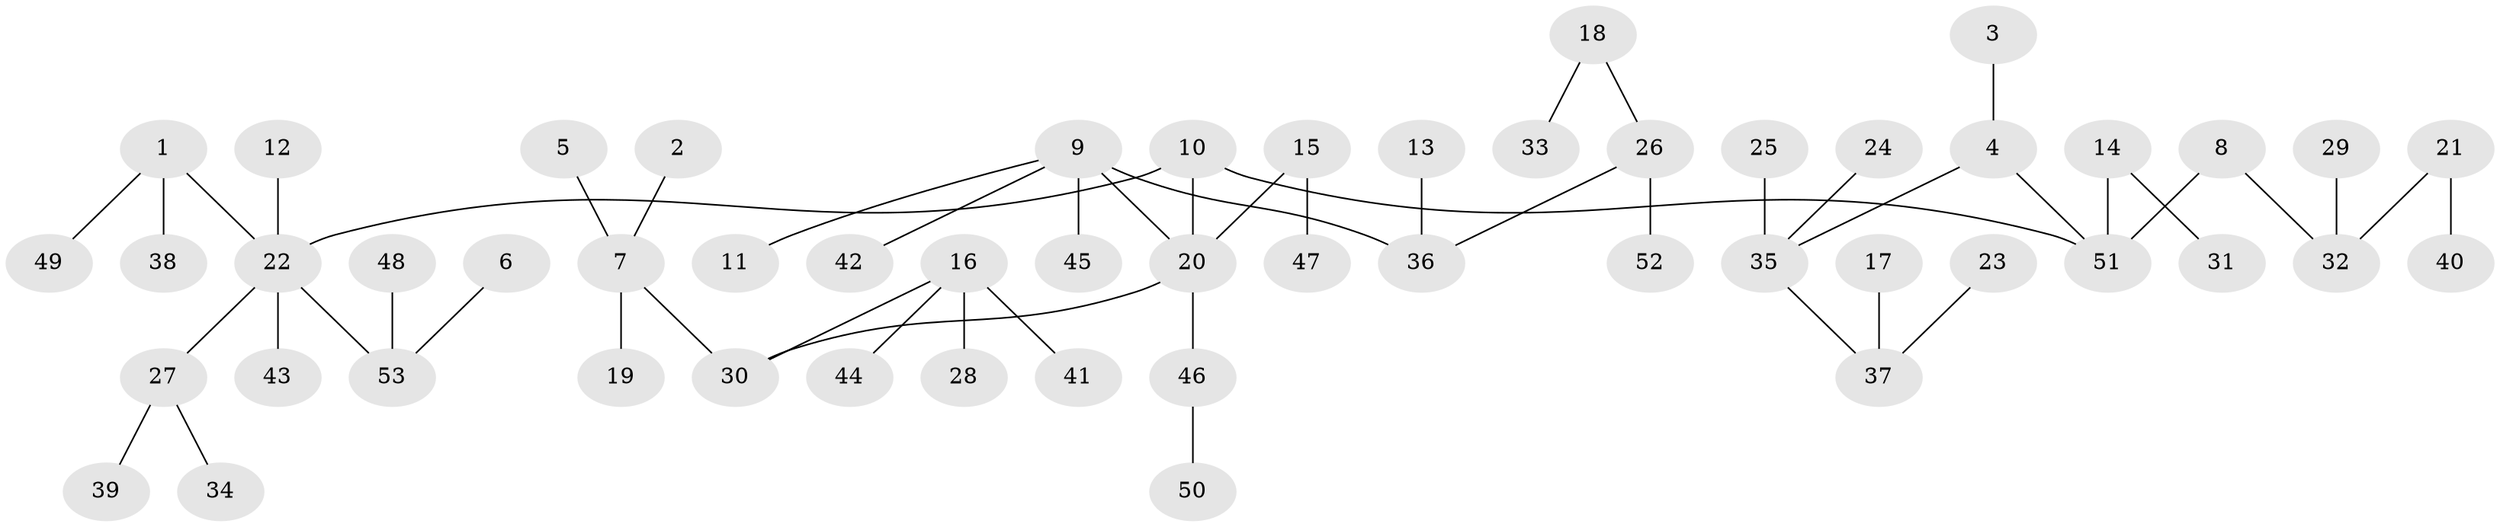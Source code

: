 // original degree distribution, {7: 0.007575757575757576, 6: 0.022727272727272728, 4: 0.05303030303030303, 2: 0.24242424242424243, 5: 0.05303030303030303, 3: 0.10606060606060606, 1: 0.5151515151515151}
// Generated by graph-tools (version 1.1) at 2025/37/03/04/25 23:37:19]
// undirected, 53 vertices, 52 edges
graph export_dot {
  node [color=gray90,style=filled];
  1;
  2;
  3;
  4;
  5;
  6;
  7;
  8;
  9;
  10;
  11;
  12;
  13;
  14;
  15;
  16;
  17;
  18;
  19;
  20;
  21;
  22;
  23;
  24;
  25;
  26;
  27;
  28;
  29;
  30;
  31;
  32;
  33;
  34;
  35;
  36;
  37;
  38;
  39;
  40;
  41;
  42;
  43;
  44;
  45;
  46;
  47;
  48;
  49;
  50;
  51;
  52;
  53;
  1 -- 22 [weight=1.0];
  1 -- 38 [weight=1.0];
  1 -- 49 [weight=1.0];
  2 -- 7 [weight=1.0];
  3 -- 4 [weight=1.0];
  4 -- 35 [weight=1.0];
  4 -- 51 [weight=1.0];
  5 -- 7 [weight=1.0];
  6 -- 53 [weight=1.0];
  7 -- 19 [weight=1.0];
  7 -- 30 [weight=1.0];
  8 -- 32 [weight=1.0];
  8 -- 51 [weight=1.0];
  9 -- 11 [weight=1.0];
  9 -- 20 [weight=1.0];
  9 -- 36 [weight=1.0];
  9 -- 42 [weight=1.0];
  9 -- 45 [weight=1.0];
  10 -- 20 [weight=1.0];
  10 -- 22 [weight=1.0];
  10 -- 51 [weight=1.0];
  12 -- 22 [weight=1.0];
  13 -- 36 [weight=1.0];
  14 -- 31 [weight=1.0];
  14 -- 51 [weight=1.0];
  15 -- 20 [weight=1.0];
  15 -- 47 [weight=1.0];
  16 -- 28 [weight=1.0];
  16 -- 30 [weight=1.0];
  16 -- 41 [weight=1.0];
  16 -- 44 [weight=1.0];
  17 -- 37 [weight=1.0];
  18 -- 26 [weight=1.0];
  18 -- 33 [weight=1.0];
  20 -- 30 [weight=1.0];
  20 -- 46 [weight=1.0];
  21 -- 32 [weight=1.0];
  21 -- 40 [weight=1.0];
  22 -- 27 [weight=1.0];
  22 -- 43 [weight=1.0];
  22 -- 53 [weight=1.0];
  23 -- 37 [weight=1.0];
  24 -- 35 [weight=1.0];
  25 -- 35 [weight=1.0];
  26 -- 36 [weight=1.0];
  26 -- 52 [weight=1.0];
  27 -- 34 [weight=1.0];
  27 -- 39 [weight=1.0];
  29 -- 32 [weight=1.0];
  35 -- 37 [weight=1.0];
  46 -- 50 [weight=1.0];
  48 -- 53 [weight=1.0];
}
